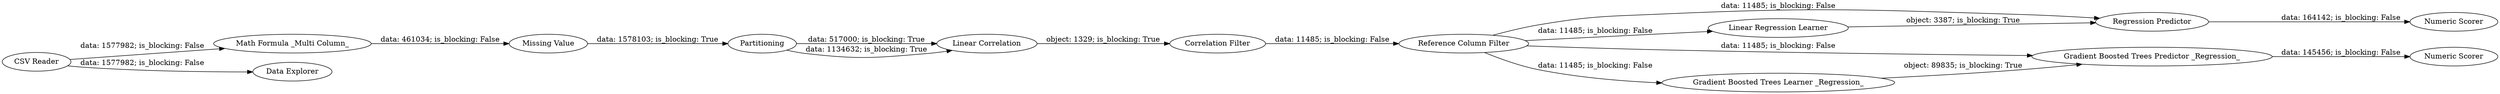 digraph {
	"4561357019342879682_3" [label="Math Formula _Multi Column_"]
	"4561357019342879682_10" [label="Regression Predictor"]
	"4561357019342879682_13" [label="Gradient Boosted Trees Learner _Regression_"]
	"4561357019342879682_14" [label="Gradient Boosted Trees Predictor _Regression_"]
	"-1616217066622472177_6" [label="Linear Correlation"]
	"4561357019342879682_1" [label="CSV Reader"]
	"4561357019342879682_11" [label="Numeric Scorer"]
	"4561357019342879682_9" [label="Linear Regression Learner"]
	"4561357019342879682_4" [label="Missing Value"]
	"4561357019342879682_5" [label=Partitioning]
	"-1616217066622472177_7" [label="Correlation Filter"]
	"4561357019342879682_15" [label="Numeric Scorer"]
	"4561357019342879682_2" [label="Data Explorer"]
	"-1616217066622472177_8" [label="Reference Column Filter"]
	"4561357019342879682_14" -> "4561357019342879682_15" [label="data: 145456; is_blocking: False"]
	"-1616217066622472177_8" -> "4561357019342879682_13" [label="data: 11485; is_blocking: False"]
	"4561357019342879682_4" -> "4561357019342879682_5" [label="data: 1578103; is_blocking: True"]
	"-1616217066622472177_6" -> "-1616217066622472177_7" [label="object: 1329; is_blocking: True"]
	"4561357019342879682_5" -> "-1616217066622472177_6" [label="data: 517000; is_blocking: True"]
	"-1616217066622472177_7" -> "-1616217066622472177_8" [label="data: 11485; is_blocking: False"]
	"4561357019342879682_13" -> "4561357019342879682_14" [label="object: 89835; is_blocking: True"]
	"-1616217066622472177_8" -> "4561357019342879682_10" [label="data: 11485; is_blocking: False"]
	"4561357019342879682_3" -> "4561357019342879682_4" [label="data: 461034; is_blocking: False"]
	"-1616217066622472177_8" -> "4561357019342879682_14" [label="data: 11485; is_blocking: False"]
	"-1616217066622472177_8" -> "4561357019342879682_9" [label="data: 11485; is_blocking: False"]
	"4561357019342879682_10" -> "4561357019342879682_11" [label="data: 164142; is_blocking: False"]
	"4561357019342879682_5" -> "-1616217066622472177_6" [label="data: 1134632; is_blocking: True"]
	"4561357019342879682_9" -> "4561357019342879682_10" [label="object: 3387; is_blocking: True"]
	"4561357019342879682_1" -> "4561357019342879682_2" [label="data: 1577982; is_blocking: False"]
	"4561357019342879682_1" -> "4561357019342879682_3" [label="data: 1577982; is_blocking: False"]
	rankdir=LR
}
